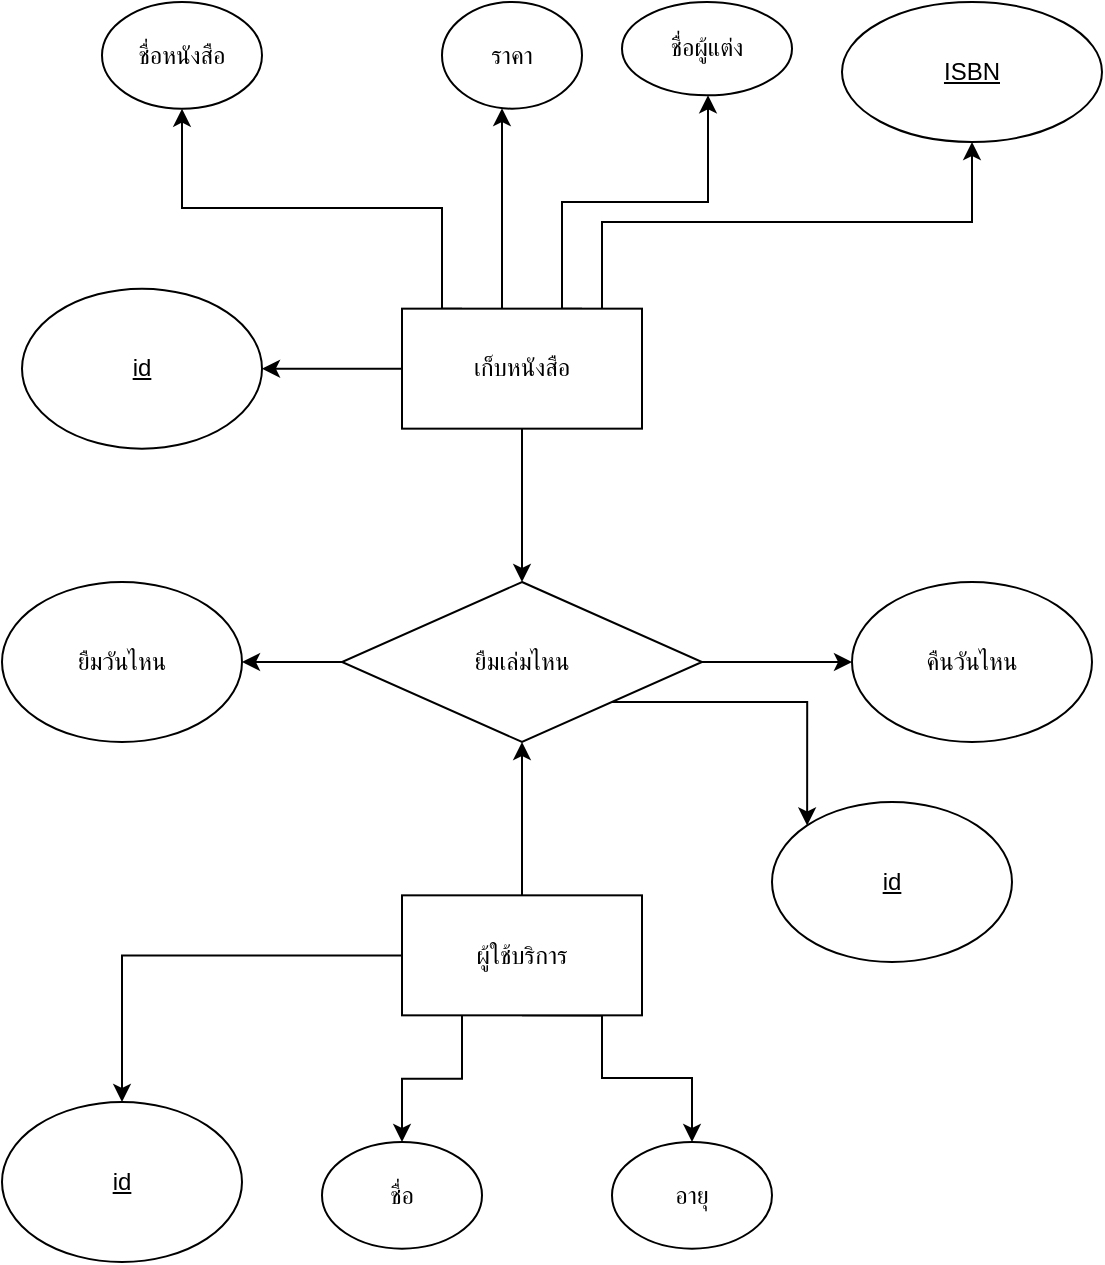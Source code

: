 <mxfile version="12.7.9"><diagram id="W9c5omSqmcumQfQlm_fJ" name="Page-1"><mxGraphModel dx="1038" dy="496" grid="1" gridSize="10" guides="1" tooltips="1" connect="1" arrows="1" fold="1" page="1" pageScale="1" pageWidth="850" pageHeight="1100" math="0" shadow="0"><root><mxCell id="0"/><mxCell id="1" parent="0"/><mxCell id="UcRrHROppeP_keCQCgC2-23" value="" style="edgeStyle=orthogonalEdgeStyle;rounded=0;orthogonalLoop=1;jettySize=auto;html=1;" edge="1" parent="1" source="UcRrHROppeP_keCQCgC2-1" target="UcRrHROppeP_keCQCgC2-4"><mxGeometry relative="1" as="geometry"><Array as="points"><mxPoint x="290" y="240"/><mxPoint x="290" y="240"/></Array></mxGeometry></mxCell><mxCell id="UcRrHROppeP_keCQCgC2-24" style="edgeStyle=orthogonalEdgeStyle;rounded=0;orthogonalLoop=1;jettySize=auto;html=1;exitX=0.75;exitY=0;exitDx=0;exitDy=0;" edge="1" parent="1" source="UcRrHROppeP_keCQCgC2-1" target="UcRrHROppeP_keCQCgC2-6"><mxGeometry relative="1" as="geometry"><Array as="points"><mxPoint x="320" y="273"/><mxPoint x="320" y="220"/><mxPoint x="393" y="220"/></Array></mxGeometry></mxCell><mxCell id="UcRrHROppeP_keCQCgC2-25" value="" style="edgeStyle=orthogonalEdgeStyle;rounded=0;orthogonalLoop=1;jettySize=auto;html=1;" edge="1" parent="1" source="UcRrHROppeP_keCQCgC2-1" target="UcRrHROppeP_keCQCgC2-5"><mxGeometry relative="1" as="geometry"><Array as="points"><mxPoint x="340" y="230"/><mxPoint x="525" y="230"/></Array></mxGeometry></mxCell><mxCell id="UcRrHROppeP_keCQCgC2-41" style="edgeStyle=orthogonalEdgeStyle;rounded=0;orthogonalLoop=1;jettySize=auto;html=1;entryX=0.5;entryY=0;entryDx=0;entryDy=0;" edge="1" parent="1" source="UcRrHROppeP_keCQCgC2-1" target="UcRrHROppeP_keCQCgC2-26"><mxGeometry relative="1" as="geometry"/></mxCell><mxCell id="UcRrHROppeP_keCQCgC2-49" style="edgeStyle=orthogonalEdgeStyle;rounded=0;orthogonalLoop=1;jettySize=auto;html=1;exitX=0.25;exitY=0;exitDx=0;exitDy=0;entryX=0.5;entryY=1;entryDx=0;entryDy=0;" edge="1" parent="1" source="UcRrHROppeP_keCQCgC2-1" target="UcRrHROppeP_keCQCgC2-3"><mxGeometry relative="1" as="geometry"><Array as="points"><mxPoint x="260" y="273"/><mxPoint x="260" y="223"/><mxPoint x="130" y="223"/></Array></mxGeometry></mxCell><mxCell id="UcRrHROppeP_keCQCgC2-60" value="" style="edgeStyle=orthogonalEdgeStyle;rounded=0;orthogonalLoop=1;jettySize=auto;html=1;" edge="1" parent="1" source="UcRrHROppeP_keCQCgC2-1" target="UcRrHROppeP_keCQCgC2-59"><mxGeometry relative="1" as="geometry"/></mxCell><mxCell id="UcRrHROppeP_keCQCgC2-1" value="เก็บหนังสือ&lt;br&gt;" style="rounded=0;whiteSpace=wrap;html=1;" vertex="1" parent="1"><mxGeometry x="240" y="273.33" width="120" height="60" as="geometry"/></mxCell><mxCell id="UcRrHROppeP_keCQCgC2-17" style="edgeStyle=orthogonalEdgeStyle;rounded=0;orthogonalLoop=1;jettySize=auto;html=1;exitX=0.5;exitY=1;exitDx=0;exitDy=0;" edge="1" parent="1" source="UcRrHROppeP_keCQCgC2-2" target="UcRrHROppeP_keCQCgC2-16"><mxGeometry relative="1" as="geometry"><Array as="points"><mxPoint x="340" y="627"/><mxPoint x="340" y="658"/><mxPoint x="385" y="658"/></Array></mxGeometry></mxCell><mxCell id="UcRrHROppeP_keCQCgC2-43" value="" style="edgeStyle=orthogonalEdgeStyle;rounded=0;orthogonalLoop=1;jettySize=auto;html=1;" edge="1" parent="1" source="UcRrHROppeP_keCQCgC2-2" target="UcRrHROppeP_keCQCgC2-26"><mxGeometry relative="1" as="geometry"/></mxCell><mxCell id="UcRrHROppeP_keCQCgC2-46" style="edgeStyle=orthogonalEdgeStyle;rounded=0;orthogonalLoop=1;jettySize=auto;html=1;exitX=0.25;exitY=1;exitDx=0;exitDy=0;entryX=0.5;entryY=0;entryDx=0;entryDy=0;" edge="1" parent="1" source="UcRrHROppeP_keCQCgC2-2" target="UcRrHROppeP_keCQCgC2-15"><mxGeometry relative="1" as="geometry"/></mxCell><mxCell id="UcRrHROppeP_keCQCgC2-56" value="" style="edgeStyle=orthogonalEdgeStyle;rounded=0;orthogonalLoop=1;jettySize=auto;html=1;" edge="1" parent="1" source="UcRrHROppeP_keCQCgC2-2" target="UcRrHROppeP_keCQCgC2-54"><mxGeometry relative="1" as="geometry"><mxPoint x="160" y="596.67" as="targetPoint"/></mxGeometry></mxCell><mxCell id="UcRrHROppeP_keCQCgC2-2" value="ผู้ใช้บริการ" style="rounded=0;whiteSpace=wrap;html=1;" vertex="1" parent="1"><mxGeometry x="240" y="566.67" width="120" height="60" as="geometry"/></mxCell><mxCell id="UcRrHROppeP_keCQCgC2-3" value="ชื่อหนังสือ" style="ellipse;whiteSpace=wrap;html=1;" vertex="1" parent="1"><mxGeometry x="90" y="120.0" width="80" height="53.34" as="geometry"/></mxCell><mxCell id="UcRrHROppeP_keCQCgC2-4" value="ราคา" style="ellipse;whiteSpace=wrap;html=1;" vertex="1" parent="1"><mxGeometry x="260" y="120" width="70" height="53.34" as="geometry"/></mxCell><mxCell id="UcRrHROppeP_keCQCgC2-5" value="&lt;u&gt;ISBN&lt;/u&gt;" style="ellipse;whiteSpace=wrap;html=1;" vertex="1" parent="1"><mxGeometry x="460" y="120" width="130" height="70" as="geometry"/></mxCell><mxCell id="UcRrHROppeP_keCQCgC2-6" value="ชื่อผู้แต่ง" style="ellipse;whiteSpace=wrap;html=1;" vertex="1" parent="1"><mxGeometry x="350" y="120" width="85" height="46.67" as="geometry"/></mxCell><mxCell id="UcRrHROppeP_keCQCgC2-15" value="ชื่อ" style="ellipse;whiteSpace=wrap;html=1;" vertex="1" parent="1"><mxGeometry x="200" y="690" width="80" height="53.33" as="geometry"/></mxCell><mxCell id="UcRrHROppeP_keCQCgC2-16" value="อายุ" style="ellipse;whiteSpace=wrap;html=1;" vertex="1" parent="1"><mxGeometry x="345" y="690" width="80" height="53.33" as="geometry"/></mxCell><mxCell id="UcRrHROppeP_keCQCgC2-52" value="" style="edgeStyle=orthogonalEdgeStyle;rounded=0;orthogonalLoop=1;jettySize=auto;html=1;" edge="1" parent="1" source="UcRrHROppeP_keCQCgC2-26" target="UcRrHROppeP_keCQCgC2-50"><mxGeometry relative="1" as="geometry"/></mxCell><mxCell id="UcRrHROppeP_keCQCgC2-53" value="" style="edgeStyle=orthogonalEdgeStyle;rounded=0;orthogonalLoop=1;jettySize=auto;html=1;" edge="1" parent="1" source="UcRrHROppeP_keCQCgC2-26" target="UcRrHROppeP_keCQCgC2-51"><mxGeometry relative="1" as="geometry"/></mxCell><mxCell id="UcRrHROppeP_keCQCgC2-58" style="edgeStyle=orthogonalEdgeStyle;rounded=0;orthogonalLoop=1;jettySize=auto;html=1;exitX=1;exitY=1;exitDx=0;exitDy=0;entryX=0;entryY=0;entryDx=0;entryDy=0;" edge="1" parent="1" source="UcRrHROppeP_keCQCgC2-26" target="UcRrHROppeP_keCQCgC2-57"><mxGeometry relative="1" as="geometry"/></mxCell><mxCell id="UcRrHROppeP_keCQCgC2-26" value="ยืมเล่มไหน" style="rhombus;whiteSpace=wrap;html=1;" vertex="1" parent="1"><mxGeometry x="210" y="410" width="180" height="80" as="geometry"/></mxCell><mxCell id="UcRrHROppeP_keCQCgC2-50" value="ยืมวันไหน" style="ellipse;whiteSpace=wrap;html=1;" vertex="1" parent="1"><mxGeometry x="40" y="410" width="120" height="80" as="geometry"/></mxCell><mxCell id="UcRrHROppeP_keCQCgC2-51" value="คืนวันไหน" style="ellipse;whiteSpace=wrap;html=1;" vertex="1" parent="1"><mxGeometry x="465" y="410" width="120" height="80" as="geometry"/></mxCell><mxCell id="UcRrHROppeP_keCQCgC2-54" value="&lt;u&gt;id&lt;/u&gt;" style="ellipse;whiteSpace=wrap;html=1;" vertex="1" parent="1"><mxGeometry x="40" y="670" width="120" height="80" as="geometry"/></mxCell><mxCell id="UcRrHROppeP_keCQCgC2-57" value="&lt;u&gt;id&lt;/u&gt;" style="ellipse;whiteSpace=wrap;html=1;" vertex="1" parent="1"><mxGeometry x="425" y="520" width="120" height="80" as="geometry"/></mxCell><mxCell id="UcRrHROppeP_keCQCgC2-59" value="&lt;u&gt;id&lt;/u&gt;" style="ellipse;whiteSpace=wrap;html=1;" vertex="1" parent="1"><mxGeometry x="50" y="263.33" width="120" height="80" as="geometry"/></mxCell></root></mxGraphModel></diagram></mxfile>